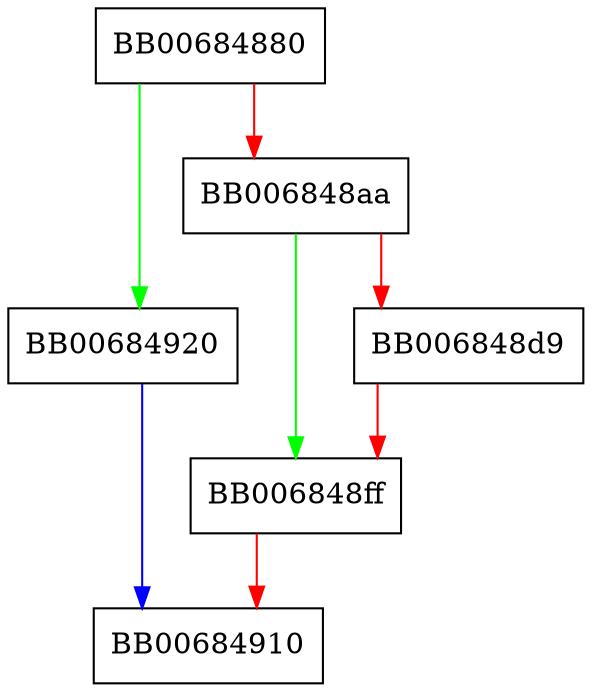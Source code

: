 digraph d2i_PUBKEY_ex_fp {
  node [shape="box"];
  graph [splines=ortho];
  BB00684880 -> BB00684920 [color="green"];
  BB00684880 -> BB006848aa [color="red"];
  BB006848aa -> BB006848ff [color="green"];
  BB006848aa -> BB006848d9 [color="red"];
  BB006848d9 -> BB006848ff [color="red"];
  BB006848ff -> BB00684910 [color="red"];
  BB00684920 -> BB00684910 [color="blue"];
}